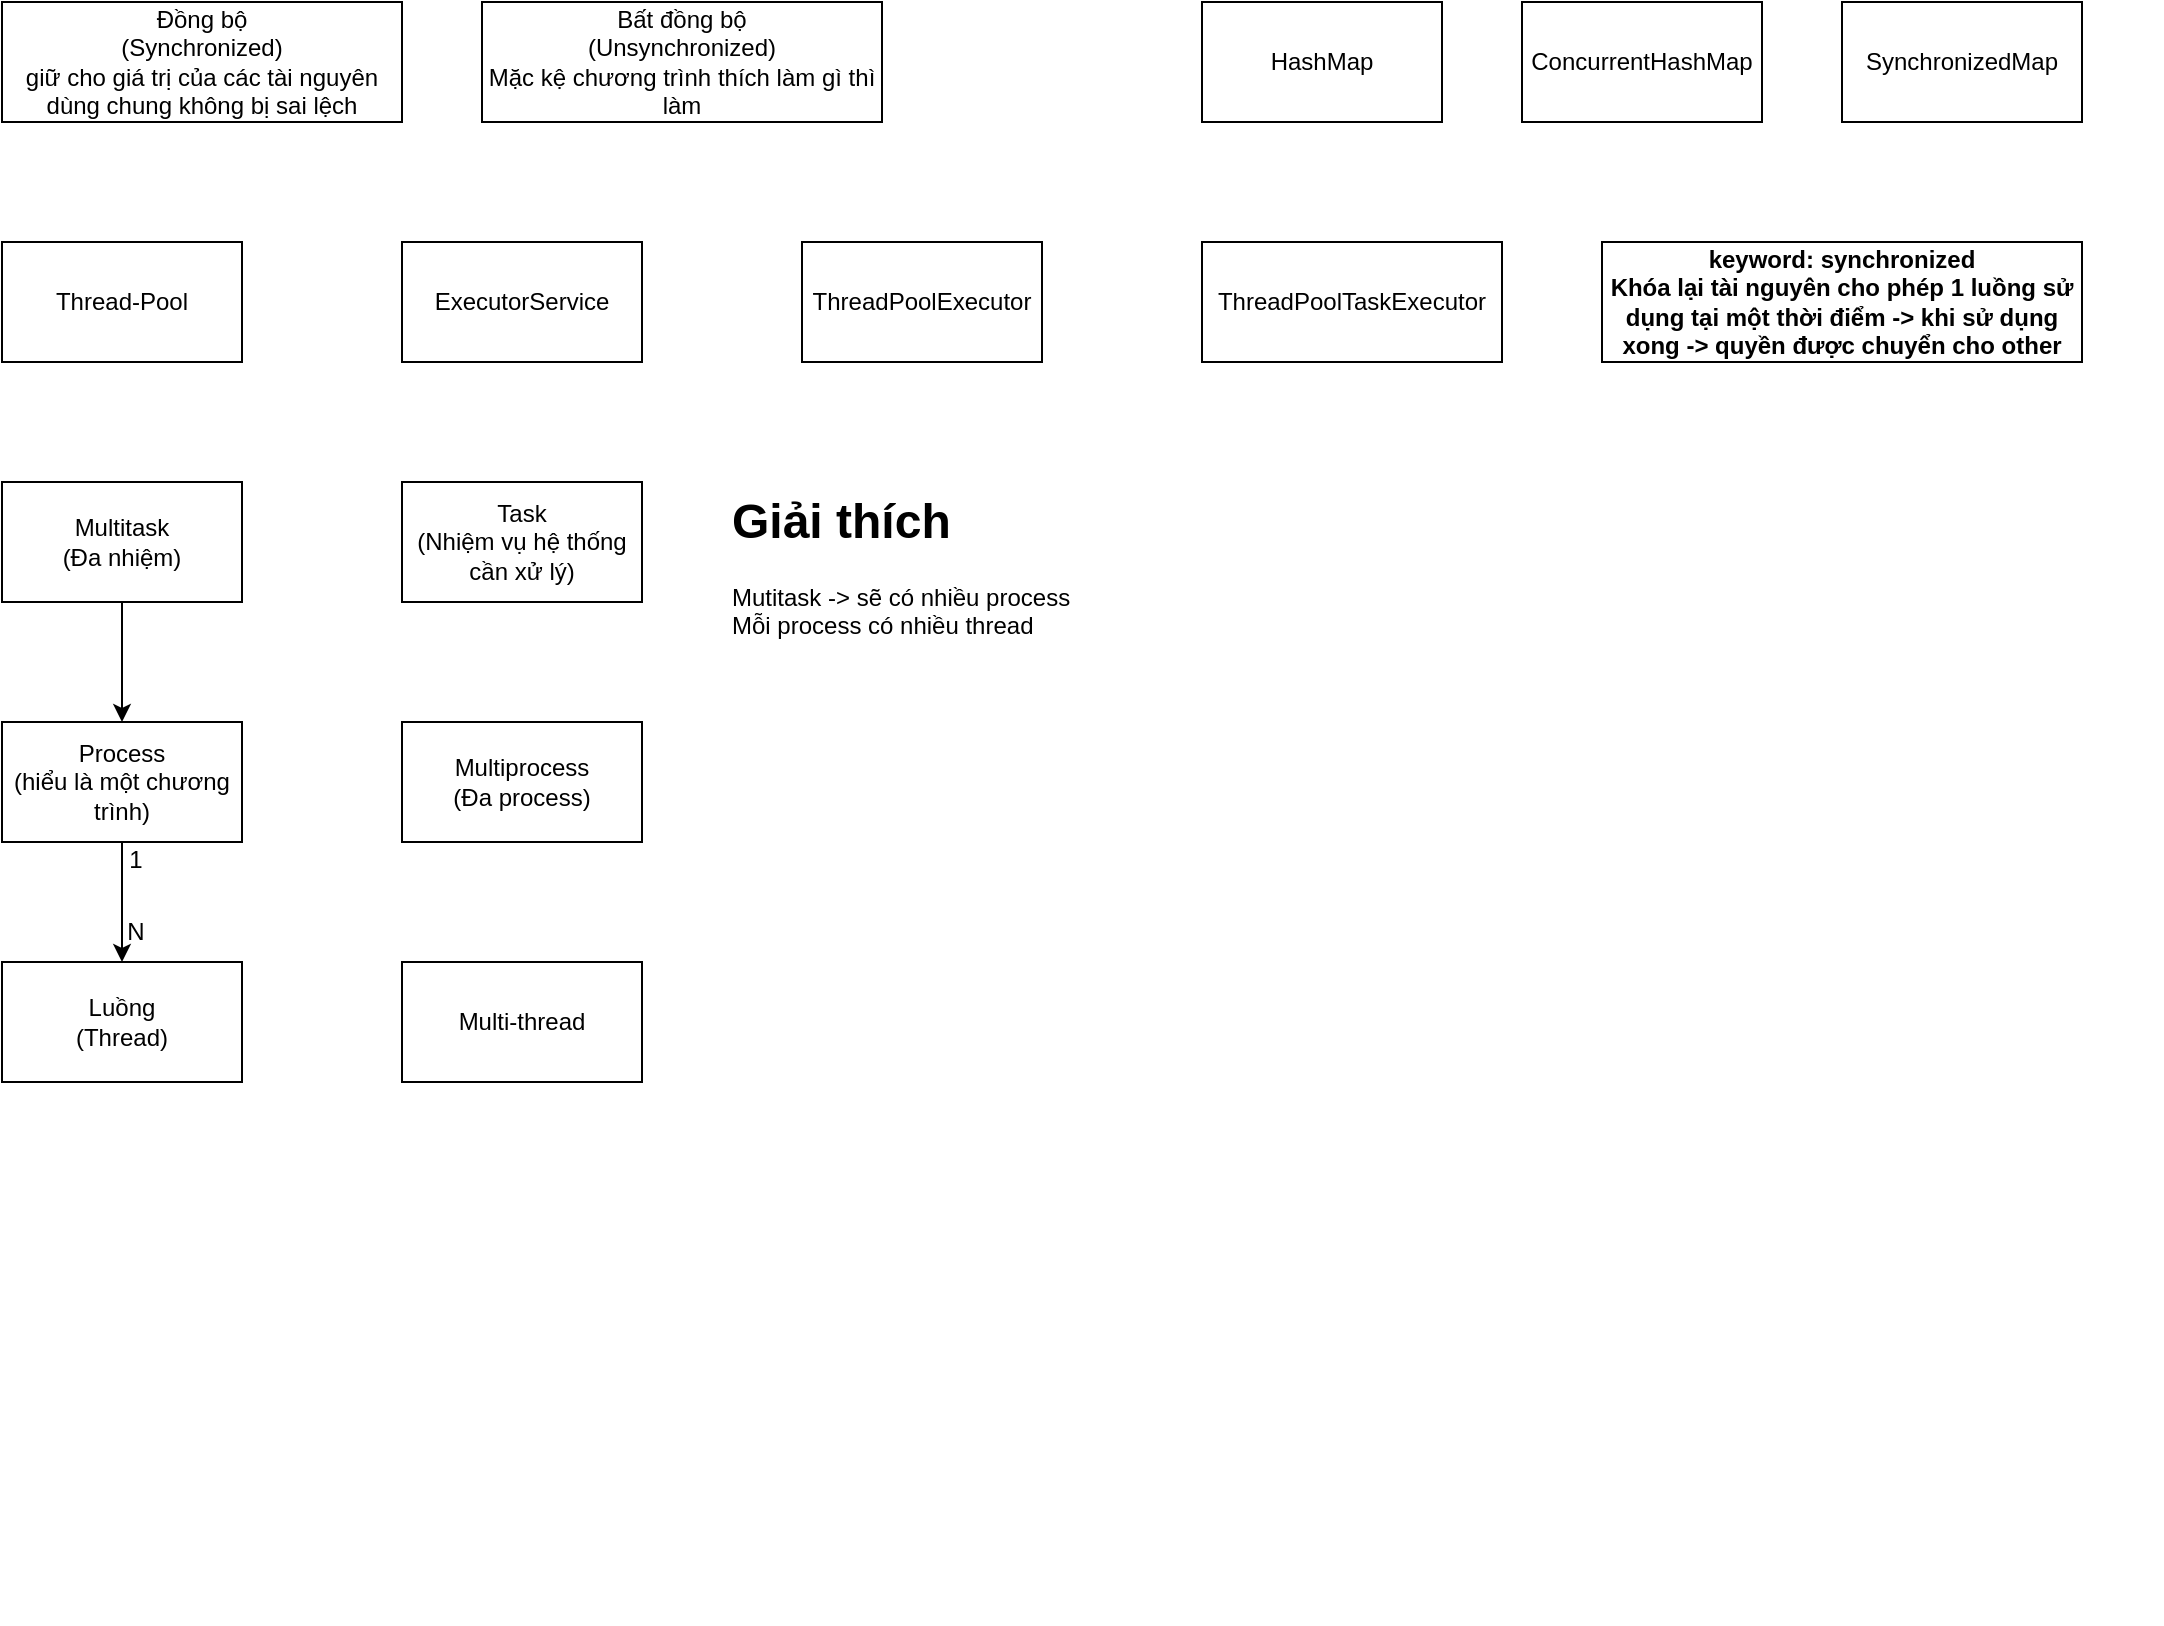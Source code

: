 <mxfile version="15.4.0" type="device"><diagram id="gvGXPzncbB1x_n88b2Cl" name="synch-and-unsynch"><mxGraphModel dx="1662" dy="832" grid="1" gridSize="10" guides="1" tooltips="1" connect="1" arrows="1" fold="1" page="1" pageScale="1" pageWidth="1169" pageHeight="827" math="0" shadow="0"><root><mxCell id="0"/><mxCell id="1" parent="0"/><mxCell id="IYOuJI1cBSD9XgEcT3F7-1" value="Đồng bộ&lt;br&gt;(Synchronized)&lt;br&gt;giữ cho giá trị của các tài nguyên dùng chung không bị sai lệch" style="rounded=0;whiteSpace=wrap;html=1;fillColor=#FFFFFF;" parent="1" vertex="1"><mxGeometry x="80" y="80" width="200" height="60" as="geometry"/></mxCell><mxCell id="IYOuJI1cBSD9XgEcT3F7-2" value="Bất đồng bộ&lt;br&gt;(Unsynchronized)&lt;br&gt;Mặc kệ chương trình thích làm gì thì làm" style="rounded=0;whiteSpace=wrap;html=1;fillColor=#FFFFFF;" parent="1" vertex="1"><mxGeometry x="320" y="80" width="200" height="60" as="geometry"/></mxCell><mxCell id="IYOuJI1cBSD9XgEcT3F7-3" value="Multi-thread" style="rounded=0;whiteSpace=wrap;html=1;fillColor=#FFFFFF;" parent="1" vertex="1"><mxGeometry x="280" y="560" width="120" height="60" as="geometry"/></mxCell><mxCell id="IYOuJI1cBSD9XgEcT3F7-4" value="Luồng&lt;br&gt;(Thread)" style="rounded=0;whiteSpace=wrap;html=1;fillColor=#FFFFFF;" parent="1" vertex="1"><mxGeometry x="80" y="560" width="120" height="60" as="geometry"/></mxCell><mxCell id="IYOuJI1cBSD9XgEcT3F7-5" value="Thread-Pool" style="rounded=0;whiteSpace=wrap;html=1;fillColor=#FFFFFF;" parent="1" vertex="1"><mxGeometry x="80" y="200" width="120" height="60" as="geometry"/></mxCell><mxCell id="IYOuJI1cBSD9XgEcT3F7-6" value="HashMap" style="rounded=0;whiteSpace=wrap;html=1;fillColor=#FFFFFF;" parent="1" vertex="1"><mxGeometry x="680" y="80" width="120" height="60" as="geometry"/></mxCell><mxCell id="IYOuJI1cBSD9XgEcT3F7-7" value="ConcurrentHashMap" style="rounded=0;whiteSpace=wrap;html=1;fillColor=#FFFFFF;" parent="1" vertex="1"><mxGeometry x="840" y="80" width="120" height="60" as="geometry"/></mxCell><mxCell id="IYOuJI1cBSD9XgEcT3F7-8" value="SynchronizedMap" style="rounded=0;whiteSpace=wrap;html=1;fillColor=#FFFFFF;" parent="1" vertex="1"><mxGeometry x="1000" y="80" width="120" height="60" as="geometry"/></mxCell><mxCell id="IYOuJI1cBSD9XgEcT3F7-9" value="keyword: synchronized&lt;br&gt;Khóa lại tài nguyên cho phép 1 luồng sử dụng tại một thời điểm -&amp;gt; khi sử dụng xong -&amp;gt; quyền được chuyển cho other" style="rounded=0;whiteSpace=wrap;html=1;fontStyle=1" parent="1" vertex="1"><mxGeometry x="880" y="200" width="240" height="60" as="geometry"/></mxCell><mxCell id="IYOuJI1cBSD9XgEcT3F7-10" value="ExecutorService" style="rounded=0;whiteSpace=wrap;html=1;fillColor=#FFFFFF;" parent="1" vertex="1"><mxGeometry x="280" y="200" width="120" height="60" as="geometry"/></mxCell><mxCell id="IYOuJI1cBSD9XgEcT3F7-11" value="ThreadPoolExecutor" style="rounded=0;whiteSpace=wrap;html=1;fillColor=#FFFFFF;" parent="1" vertex="1"><mxGeometry x="480" y="200" width="120" height="60" as="geometry"/></mxCell><mxCell id="IYOuJI1cBSD9XgEcT3F7-12" value="" style="shape=image;verticalLabelPosition=bottom;labelBackgroundColor=#ffffff;verticalAlign=top;aspect=fixed;imageAspect=0;image=https://images.viblo.asia/2d71e751-0beb-4c90-8140-b1eb6cfe7dfc.png;" parent="1" vertex="1"><mxGeometry x="640" y="400" width="520" height="152" as="geometry"/></mxCell><mxCell id="IYOuJI1cBSD9XgEcT3F7-13" value="" style="shape=image;verticalLabelPosition=bottom;labelBackgroundColor=#ffffff;verticalAlign=top;aspect=fixed;imageAspect=0;image=https://images.viblo.asia/2bba6944-3fd5-4efc-8205-287b91f535e4.png;" parent="1" vertex="1"><mxGeometry x="640" y="600" width="520" height="291" as="geometry"/></mxCell><mxCell id="IYOuJI1cBSD9XgEcT3F7-14" value="ThreadPoolTaskExecutor" style="rounded=0;whiteSpace=wrap;html=1;fillColor=#FFFFFF;" parent="1" vertex="1"><mxGeometry x="680" y="200" width="150" height="60" as="geometry"/></mxCell><mxCell id="IYOuJI1cBSD9XgEcT3F7-19" style="rounded=0;orthogonalLoop=1;jettySize=auto;html=1;exitX=0.5;exitY=1;exitDx=0;exitDy=0;entryX=0.5;entryY=0;entryDx=0;entryDy=0;" parent="1" source="IYOuJI1cBSD9XgEcT3F7-15" target="IYOuJI1cBSD9XgEcT3F7-17" edge="1"><mxGeometry relative="1" as="geometry"/></mxCell><mxCell id="IYOuJI1cBSD9XgEcT3F7-15" value="Multitask&lt;br&gt;(Đa nhiệm)" style="rounded=0;whiteSpace=wrap;html=1;fillColor=#FFFFFF;" parent="1" vertex="1"><mxGeometry x="80" y="320" width="120" height="60" as="geometry"/></mxCell><mxCell id="IYOuJI1cBSD9XgEcT3F7-16" value="Task&lt;br&gt;(Nhiệm vụ hệ thống cần xử lý)" style="rounded=0;whiteSpace=wrap;html=1;fillColor=#FFFFFF;" parent="1" vertex="1"><mxGeometry x="280" y="320" width="120" height="60" as="geometry"/></mxCell><mxCell id="IYOuJI1cBSD9XgEcT3F7-20" style="edgeStyle=none;rounded=0;orthogonalLoop=1;jettySize=auto;html=1;entryX=0.5;entryY=0;entryDx=0;entryDy=0;" parent="1" source="IYOuJI1cBSD9XgEcT3F7-17" target="IYOuJI1cBSD9XgEcT3F7-4" edge="1"><mxGeometry relative="1" as="geometry"/></mxCell><mxCell id="IYOuJI1cBSD9XgEcT3F7-17" value="Process&lt;br&gt;(hiểu là một chương trình)" style="rounded=0;whiteSpace=wrap;html=1;fillColor=#FFFFFF;" parent="1" vertex="1"><mxGeometry x="80" y="440" width="120" height="60" as="geometry"/></mxCell><mxCell id="IYOuJI1cBSD9XgEcT3F7-18" value="Multiprocess&lt;br&gt;(Đa process)" style="rounded=0;whiteSpace=wrap;html=1;fillColor=#FFFFFF;" parent="1" vertex="1"><mxGeometry x="280" y="440" width="120" height="60" as="geometry"/></mxCell><mxCell id="IYOuJI1cBSD9XgEcT3F7-23" value="" style="group" parent="1" vertex="1" connectable="0"><mxGeometry x="117" y="494" width="60" height="66" as="geometry"/></mxCell><mxCell id="IYOuJI1cBSD9XgEcT3F7-21" value="1" style="text;html=1;strokeColor=none;fillColor=none;align=center;verticalAlign=middle;whiteSpace=wrap;rounded=0;" parent="IYOuJI1cBSD9XgEcT3F7-23" vertex="1"><mxGeometry width="60" height="30" as="geometry"/></mxCell><mxCell id="IYOuJI1cBSD9XgEcT3F7-22" value="N" style="text;html=1;strokeColor=none;fillColor=none;align=center;verticalAlign=middle;whiteSpace=wrap;rounded=0;" parent="IYOuJI1cBSD9XgEcT3F7-23" vertex="1"><mxGeometry y="36" width="60" height="30" as="geometry"/></mxCell><mxCell id="IYOuJI1cBSD9XgEcT3F7-24" value="&lt;h1&gt;Giải thích&lt;/h1&gt;&lt;div&gt;Mutitask -&amp;gt; sẽ có nhiều process&lt;/div&gt;&lt;div&gt;Mỗi process có nhiều thread&lt;/div&gt;&lt;div&gt;&lt;br&gt;&lt;/div&gt;" style="text;html=1;strokeColor=none;fillColor=none;spacing=5;spacingTop=-20;whiteSpace=wrap;overflow=hidden;rounded=0;" parent="1" vertex="1"><mxGeometry x="440" y="320" width="190" height="120" as="geometry"/></mxCell></root></mxGraphModel></diagram></mxfile>